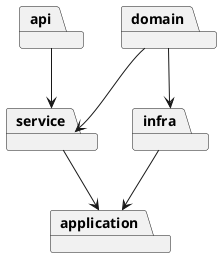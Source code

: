 @startuml
'https://plantuml.com/object-diagram

package api

package service

package infra

package application

package domain

api --> service

service --> application

domain --> service

domain --> infra

infra --> application



@enduml
